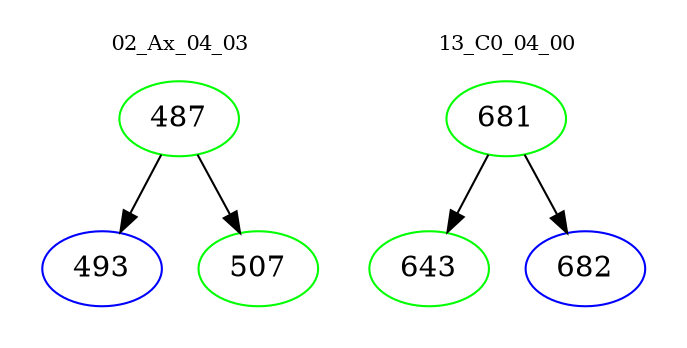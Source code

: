 digraph{
subgraph cluster_0 {
color = white
label = "02_Ax_04_03";
fontsize=10;
T0_487 [label="487", color="green"]
T0_487 -> T0_493 [color="black"]
T0_493 [label="493", color="blue"]
T0_487 -> T0_507 [color="black"]
T0_507 [label="507", color="green"]
}
subgraph cluster_1 {
color = white
label = "13_C0_04_00";
fontsize=10;
T1_681 [label="681", color="green"]
T1_681 -> T1_643 [color="black"]
T1_643 [label="643", color="green"]
T1_681 -> T1_682 [color="black"]
T1_682 [label="682", color="blue"]
}
}
